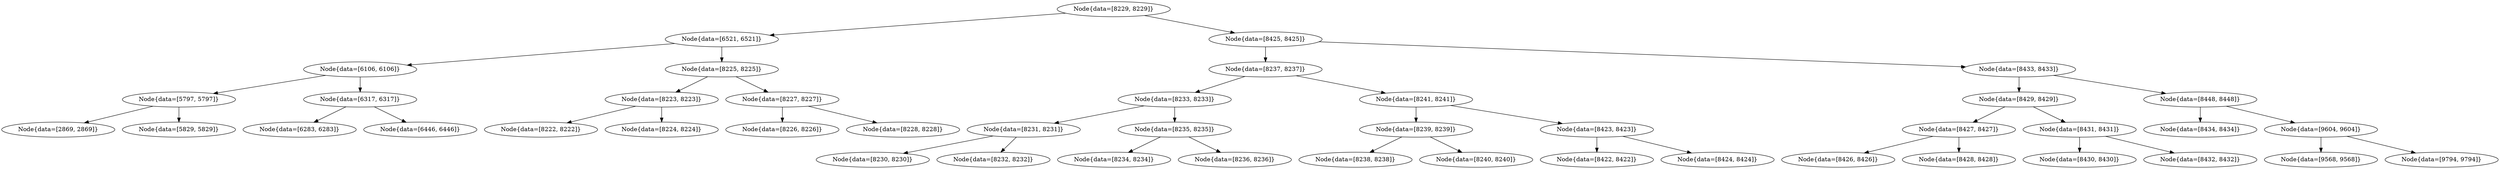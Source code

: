 digraph G{
196764994 [label="Node{data=[8229, 8229]}"]
196764994 -> 346766882
346766882 [label="Node{data=[6521, 6521]}"]
346766882 -> 134039170
134039170 [label="Node{data=[6106, 6106]}"]
134039170 -> 811051299
811051299 [label="Node{data=[5797, 5797]}"]
811051299 -> 1746885150
1746885150 [label="Node{data=[2869, 2869]}"]
811051299 -> 621290257
621290257 [label="Node{data=[5829, 5829]}"]
134039170 -> 1219278948
1219278948 [label="Node{data=[6317, 6317]}"]
1219278948 -> 1170153187
1170153187 [label="Node{data=[6283, 6283]}"]
1219278948 -> 1474458592
1474458592 [label="Node{data=[6446, 6446]}"]
346766882 -> 865522342
865522342 [label="Node{data=[8225, 8225]}"]
865522342 -> 517223208
517223208 [label="Node{data=[8223, 8223]}"]
517223208 -> 589393431
589393431 [label="Node{data=[8222, 8222]}"]
517223208 -> 1738040544
1738040544 [label="Node{data=[8224, 8224]}"]
865522342 -> 1654561111
1654561111 [label="Node{data=[8227, 8227]}"]
1654561111 -> 1575795551
1575795551 [label="Node{data=[8226, 8226]}"]
1654561111 -> 1972709155
1972709155 [label="Node{data=[8228, 8228]}"]
196764994 -> 1359929877
1359929877 [label="Node{data=[8425, 8425]}"]
1359929877 -> 1196199234
1196199234 [label="Node{data=[8237, 8237]}"]
1196199234 -> 2143477943
2143477943 [label="Node{data=[8233, 8233]}"]
2143477943 -> 590511187
590511187 [label="Node{data=[8231, 8231]}"]
590511187 -> 92941418
92941418 [label="Node{data=[8230, 8230]}"]
590511187 -> 638551812
638551812 [label="Node{data=[8232, 8232]}"]
2143477943 -> 1319115818
1319115818 [label="Node{data=[8235, 8235]}"]
1319115818 -> 2126520649
2126520649 [label="Node{data=[8234, 8234]}"]
1319115818 -> 721267591
721267591 [label="Node{data=[8236, 8236]}"]
1196199234 -> 1888501371
1888501371 [label="Node{data=[8241, 8241]}"]
1888501371 -> 1050623247
1050623247 [label="Node{data=[8239, 8239]}"]
1050623247 -> 1101699580
1101699580 [label="Node{data=[8238, 8238]}"]
1050623247 -> 114078685
114078685 [label="Node{data=[8240, 8240]}"]
1888501371 -> 2002663065
2002663065 [label="Node{data=[8423, 8423]}"]
2002663065 -> 820910648
820910648 [label="Node{data=[8422, 8422]}"]
2002663065 -> 622723232
622723232 [label="Node{data=[8424, 8424]}"]
1359929877 -> 1177492869
1177492869 [label="Node{data=[8433, 8433]}"]
1177492869 -> 1086525735
1086525735 [label="Node{data=[8429, 8429]}"]
1086525735 -> 12381405
12381405 [label="Node{data=[8427, 8427]}"]
12381405 -> 1441982314
1441982314 [label="Node{data=[8426, 8426]}"]
12381405 -> 1804536676
1804536676 [label="Node{data=[8428, 8428]}"]
1086525735 -> 857564443
857564443 [label="Node{data=[8431, 8431]}"]
857564443 -> 1419816353
1419816353 [label="Node{data=[8430, 8430]}"]
857564443 -> 371968488
371968488 [label="Node{data=[8432, 8432]}"]
1177492869 -> 99361890
99361890 [label="Node{data=[8448, 8448]}"]
99361890 -> 1568783481
1568783481 [label="Node{data=[8434, 8434]}"]
99361890 -> 211668941
211668941 [label="Node{data=[9604, 9604]}"]
211668941 -> 1144070975
1144070975 [label="Node{data=[9568, 9568]}"]
211668941 -> 538624239
538624239 [label="Node{data=[9794, 9794]}"]
}